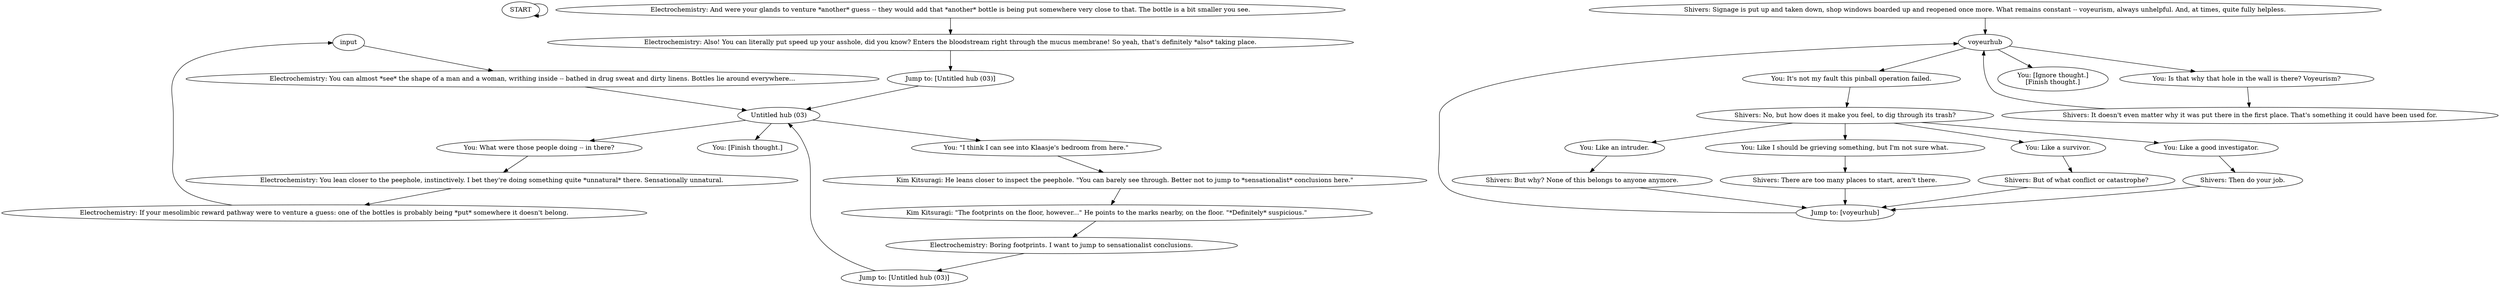 # WHIRLING F3 ORB / peephole shivers
# 1. Doomed felt.
#2. This is not just a hole -- this is a peephole.
# ==================================================
digraph G {
	  0 [label="START"];
	  1 [label="input"];
	  2 [label="Electrochemistry: And were your glands to venture *another* guess -- they would add that *another* bottle is being put somewhere very close to that. The bottle is a bit smaller you see."];
	  3 [label="Shivers: Signage is put up and taken down, shop windows boarded up and reopened once more. What remains constant -- voyeurism, always unhelpful. And, at times, quite fully helpless."];
	  4 [label="You: Like a good investigator."];
	  5 [label="Shivers: But why? None of this belongs to anyone anymore."];
	  6 [label="Kim Kitsuragi: He leans closer to inspect the peephole. \"You can barely see through. Better not to jump to *sensationalist* conclusions here.\""];
	  7 [label="Electrochemistry: Boring footprints. I want to jump to sensationalist conclusions."];
	  8 [label="Shivers: But of what conflict or catastrophe?"];
	  9 [label="Shivers: There are too many places to start, aren't there."];
	  10 [label="You: \"I think I can see into Klaasje's bedroom from here.\""];
	  11 [label="Shivers: It doesn't even matter why it was put there in the first place. That's something it could have been used for."];
	  12 [label="Untitled hub (03)"];
	  13 [label="You: Like an intruder."];
	  14 [label="Jump to: [voyeurhub]"];
	  15 [label="Kim Kitsuragi: \"The footprints on the floor, however...\" He points to the marks nearby, on the floor. \"*Definitely* suspicious.\""];
	  16 [label="Shivers: Then do your job."];
	  17 [label="Electrochemistry: If your mesolimbic reward pathway were to venture a guess: one of the bottles is probably being *put* somewhere it doesn't belong."];
	  18 [label="Jump to: [Untitled hub (03)]"];
	  19 [label="You: Like I should be grieving something, but I'm not sure what."];
	  20 [label="You: It's not my fault this pinball operation failed."];
	  21 [label="Jump to: [Untitled hub (03)]"];
	  22 [label="Electrochemistry: Also! You can literally put speed up your asshole, did you know? Enters the bloodstream right through the mucus membrane! So yeah, that's definitely *also* taking place."];
	  23 [label="You: [Ignore thought.]\n[Finish thought.]"];
	  24 [label="Shivers: No, but how does it make you feel, to dig through its trash?"];
	  25 [label="Electrochemistry: You can almost *see* the shape of a man and a woman, writhing inside -- bathed in drug sweat and dirty linens. Bottles lie around everywhere..."];
	  26 [label="voyeurhub"];
	  27 [label="You: What were those people doing -- in there?"];
	  28 [label="You: [Finish thought.]"];
	  29 [label="Electrochemistry: You lean closer to the peephole, instinctively. I bet they're doing something quite *unnatural* there. Sensationally unnatural."];
	  30 [label="You: Is that why that hole in the wall is there? Voyeurism?"];
	  31 [label="You: Like a survivor."];
	  0 -> 0
	  1 -> 25
	  2 -> 22
	  3 -> 26
	  4 -> 16
	  5 -> 14
	  6 -> 15
	  7 -> 18
	  8 -> 14
	  9 -> 14
	  10 -> 6
	  11 -> 26
	  12 -> 10
	  12 -> 27
	  12 -> 28
	  13 -> 5
	  14 -> 26
	  15 -> 7
	  16 -> 14
	  17 -> 1
	  18 -> 12
	  19 -> 9
	  20 -> 24
	  21 -> 12
	  22 -> 21
	  24 -> 19
	  24 -> 4
	  24 -> 13
	  24 -> 31
	  25 -> 12
	  26 -> 20
	  26 -> 30
	  26 -> 23
	  27 -> 29
	  29 -> 17
	  30 -> 11
	  31 -> 8
}

